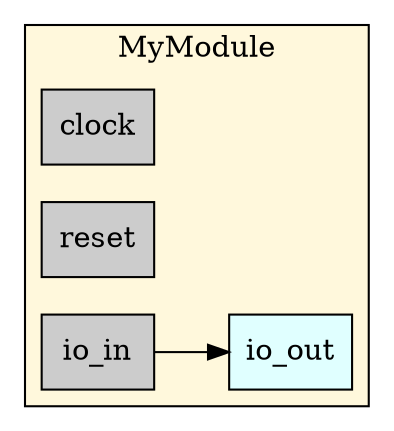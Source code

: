 digraph MyModule {
stylesheet = "styles.css"
rankdir="LR" 

subgraph cluster_MyModule {
  label="MyModule"
  URL=""
  bgcolor="#FFF8DC"
  cluster_MyModule_clock [shape = "rectangle" style="filled" fillcolor="#CCCCCC" label="clock" rank="0"]
     
cluster_MyModule_reset [shape = "rectangle" style="filled" fillcolor="#CCCCCC" label="reset" rank="0"]
     
cluster_MyModule_io_in [shape = "rectangle" style="filled" fillcolor="#CCCCCC" label="io_in" rank="0"]
     
cluster_MyModule_io_out [shape = "rectangle" style="filled" fillcolor="#E0FFFF" label="io_out" rank="1000"]
     

  cluster_MyModule_io_in -> cluster_MyModule_io_out
  
  
}
     
}

